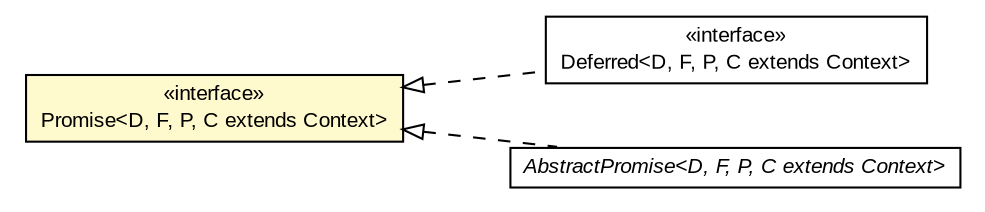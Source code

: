 #!/usr/local/bin/dot
#
# Class diagram 
# Generated by UMLGraph version R5_6-24-gf6e263 (http://www.umlgraph.org/)
#

digraph G {
	edge [fontname="arial",fontsize=10,labelfontname="arial",labelfontsize=10];
	node [fontname="arial",fontsize=10,shape=plaintext];
	nodesep=0.25;
	ranksep=0.5;
	rankdir=LR;
	// org.turbogwt.core.future.shared.Promise<D, F, P, C extends org.turbogwt.core.future.shared.Context>
	c1260 [label=<<table title="org.turbogwt.core.future.shared.Promise" border="0" cellborder="1" cellspacing="0" cellpadding="2" port="p" bgcolor="lemonChiffon" href="./Promise.html">
		<tr><td><table border="0" cellspacing="0" cellpadding="1">
<tr><td align="center" balign="center"> &#171;interface&#187; </td></tr>
<tr><td align="center" balign="center"> Promise&lt;D, F, P, C extends Context&gt; </td></tr>
		</table></td></tr>
		</table>>, URL="./Promise.html", fontname="arial", fontcolor="black", fontsize=10.0];
	// org.turbogwt.core.future.shared.Deferred<D, F, P, C extends org.turbogwt.core.future.shared.Context>
	c1265 [label=<<table title="org.turbogwt.core.future.shared.Deferred" border="0" cellborder="1" cellspacing="0" cellpadding="2" port="p" href="./Deferred.html">
		<tr><td><table border="0" cellspacing="0" cellpadding="1">
<tr><td align="center" balign="center"> &#171;interface&#187; </td></tr>
<tr><td align="center" balign="center"> Deferred&lt;D, F, P, C extends Context&gt; </td></tr>
		</table></td></tr>
		</table>>, URL="./Deferred.html", fontname="arial", fontcolor="black", fontsize=10.0];
	// org.turbogwt.core.future.shared.impl.AbstractPromise<D, F, P, C extends org.turbogwt.core.future.shared.Context>
	c1270 [label=<<table title="org.turbogwt.core.future.shared.impl.AbstractPromise" border="0" cellborder="1" cellspacing="0" cellpadding="2" port="p" href="./impl/AbstractPromise.html">
		<tr><td><table border="0" cellspacing="0" cellpadding="1">
<tr><td align="center" balign="center"><font face="arial italic"> AbstractPromise&lt;D, F, P, C extends Context&gt; </font></td></tr>
		</table></td></tr>
		</table>>, URL="./impl/AbstractPromise.html", fontname="arial", fontcolor="black", fontsize=10.0];
	//org.turbogwt.core.future.shared.Deferred<D, F, P, C extends org.turbogwt.core.future.shared.Context> implements org.turbogwt.core.future.shared.Promise<D, F, P, C extends org.turbogwt.core.future.shared.Context>
	c1260:p -> c1265:p [dir=back,arrowtail=empty,style=dashed];
	//org.turbogwt.core.future.shared.impl.AbstractPromise<D, F, P, C extends org.turbogwt.core.future.shared.Context> implements org.turbogwt.core.future.shared.Promise<D, F, P, C extends org.turbogwt.core.future.shared.Context>
	c1260:p -> c1270:p [dir=back,arrowtail=empty,style=dashed];
}

